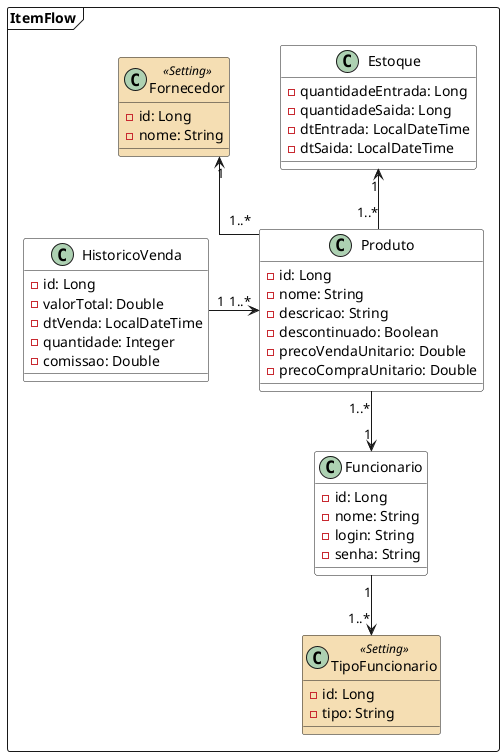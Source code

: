 @startuml
'https://plantuml.com/class-diagram

skinparam defaultFontName Droid Sans
skinparam linetype ortho
skinparam nodesep 50
skinparam class {
    BackgroundColor White
    BackgroundColor<<Setting>> Wheat
}

set separator none
package ItemFlow <<Frame>>{
    class Produto {
        - id: Long
        - nome: String
        - descricao: String
        - descontinuado: Boolean
        - precoVendaUnitario: Double
        - precoCompraUnitario: Double
    }

    class Estoque {
         - quantidadeEntrada: Long
         - quantidadeSaida: Long
         - dtEntrada: LocalDateTime
         - dtSaida: LocalDateTime
    }

    class Funcionario {
        - id: Long
        - nome: String
        - login: String
        - senha: String
    }

    class HistoricoVenda {
        - id: Long
        - valorTotal: Double
        - dtVenda: LocalDateTime
        - quantidade: Integer
        - comissao: Double

    }
    class Fornecedor <<Setting>>{
        - id: Long
        - nome: String
    }
    class TipoFuncionario <<Setting>> {
        - id: Long
        - tipo: String
    }


Produto "1..*" --> "1" Funcionario
Fornecedor "1" <-- "1..*" Produto
Funcionario "1" --> "1..*" TipoFuncionario
HistoricoVenda "1" -> "1..*" "Produto"
Produto "1..*" --u> "1" Estoque
}

@enduml
